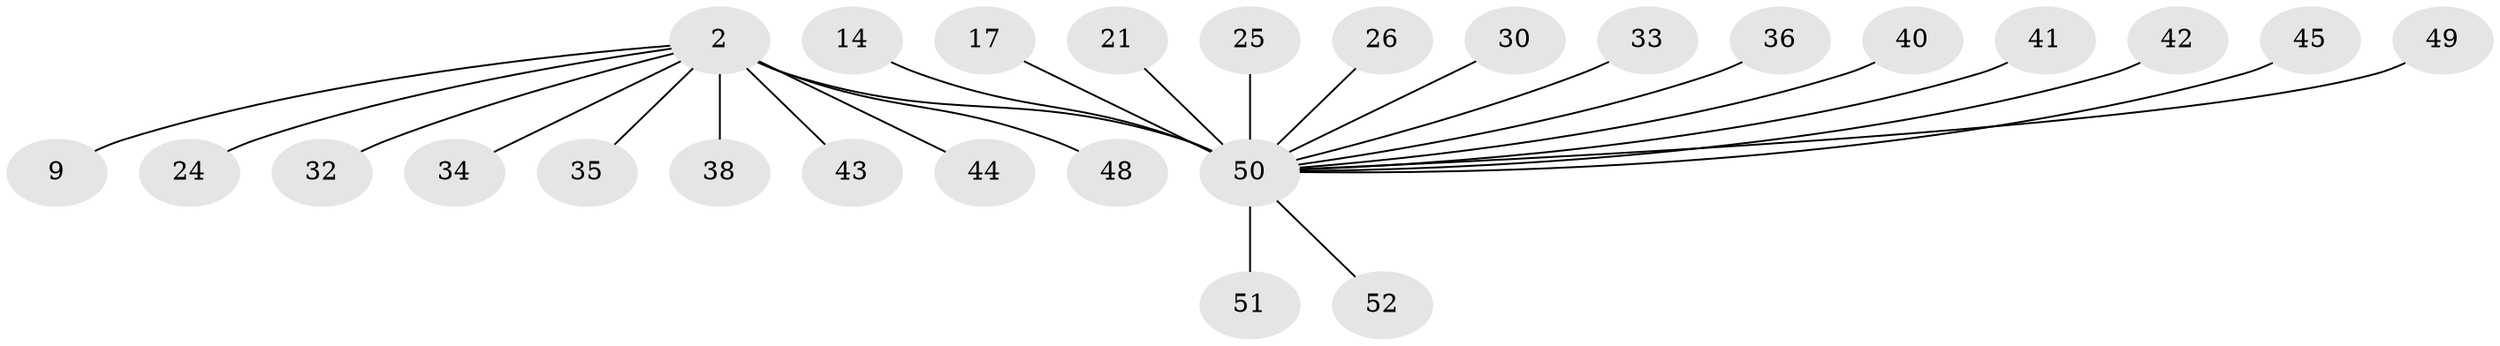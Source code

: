 // original degree distribution, {6: 0.057692307692307696, 22: 0.019230769230769232, 1: 0.4807692307692308, 7: 0.019230769230769232, 4: 0.07692307692307693, 8: 0.019230769230769232, 2: 0.25, 3: 0.07692307692307693}
// Generated by graph-tools (version 1.1) at 2025/48/03/09/25 04:48:39]
// undirected, 26 vertices, 25 edges
graph export_dot {
graph [start="1"]
  node [color=gray90,style=filled];
  2;
  9;
  14;
  17;
  21;
  24;
  25;
  26;
  30;
  32;
  33;
  34;
  35 [super="+18+28"];
  36;
  38;
  40;
  41 [super="+20"];
  42;
  43;
  44 [super="+19"];
  45;
  48 [super="+15"];
  49;
  50 [super="+22+46+3+39"];
  51 [super="+23+47"];
  52;
  2 -- 9;
  2 -- 24;
  2 -- 32;
  2 -- 34;
  2 -- 38;
  2 -- 43;
  2 -- 35;
  2 -- 48;
  2 -- 50 [weight=10];
  2 -- 44 [weight=2];
  14 -- 50;
  17 -- 50;
  21 -- 50;
  25 -- 50;
  26 -- 50;
  30 -- 50;
  33 -- 50;
  36 -- 50;
  40 -- 50;
  41 -- 50 [weight=2];
  42 -- 50;
  45 -- 50 [weight=2];
  49 -- 50;
  50 -- 51 [weight=2];
  50 -- 52;
}
